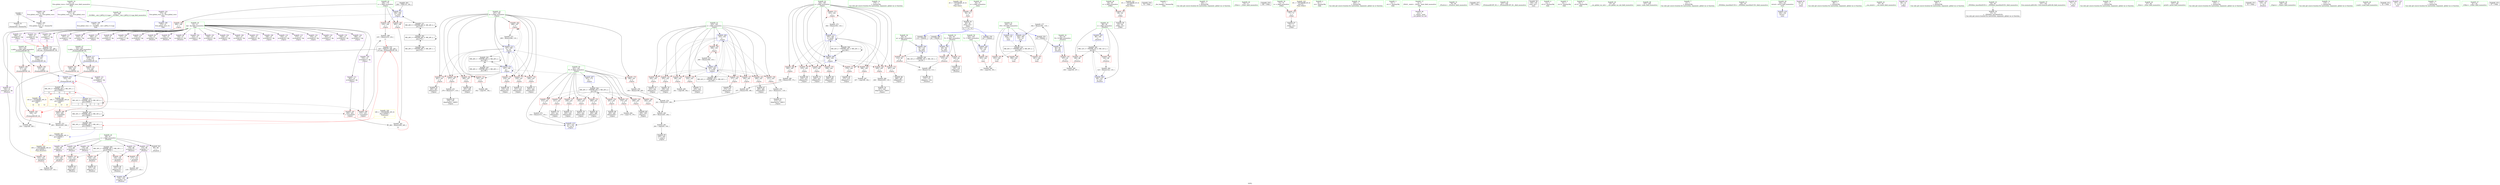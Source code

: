 digraph "SVFG" {
	label="SVFG";

	Node0x56497107d780 [shape=record,color=grey,label="{NodeID: 0\nNullPtr}"];
	Node0x56497107d780 -> Node0x5649710903f0[style=solid];
	Node0x56497107d780 -> Node0x564971092e20[style=solid];
	Node0x56497109e420 [shape=record,color=black,label="{NodeID: 263\n206 = PHI(119, 104, )\n}"];
	Node0x56497109e420 -> Node0x564971093740[style=solid];
	Node0x564971097c30 [shape=record,color=red,label="{NodeID: 180\n277\<--167\n\<--k\n_Z3prev\n}"];
	Node0x564971097c30 -> Node0x56497109f440[style=solid];
	Node0x56497108f030 [shape=record,color=purple,label="{NodeID: 97\n142\<--14\narrayidx15\<--dp\n_Z5solvev\n}"];
	Node0x56497108f030 -> Node0x564971096090[style=solid];
	Node0x56497108d030 [shape=record,color=green,label="{NodeID: 14\n176\<--1\n\<--dummyObj\nCan only get source location for instruction, argument, global var or function.}"];
	Node0x56497109fd40 [shape=record,color=grey,label="{NodeID: 277\n362 = Binary(361, 119, )\n}"];
	Node0x56497109fd40 -> Node0x564971094030[style=solid];
	Node0x5649710928e0 [shape=record,color=red,label="{NodeID: 194\n353\<--342\n\<--T\nmain\n}"];
	Node0x5649710928e0 -> Node0x5649710a10c0[style=solid];
	Node0x56497108fb90 [shape=record,color=purple,label="{NodeID: 111\n257\<--14\narrayidx41\<--dp\n_Z3prev\n}"];
	Node0x56497108de00 [shape=record,color=green,label="{NodeID: 28\n64\<--65\nx\<--x_field_insensitive\n_Z3finv\n}"];
	Node0x56497108de00 -> Node0x564971095600[style=solid];
	Node0x5649710c4460 [shape=record,color=black,label="{NodeID: 374\n76 = PHI()\n}"];
	Node0x5649710a1240 [shape=record,color=grey,label="{NodeID: 291\n204 = cmp(203, 104, )\n}"];
	Node0x5649710a1240 -> Node0x564971090e10[style=solid];
	Node0x5649710934d0 [shape=record,color=blue,label="{NodeID: 208\n163\<--104\ni\<--\n_Z3prev\n}"];
	Node0x5649710934d0 -> Node0x5649710968b0[style=dashed];
	Node0x5649710934d0 -> Node0x564971096980[style=dashed];
	Node0x5649710934d0 -> Node0x564971096a50[style=dashed];
	Node0x5649710934d0 -> Node0x564971096b20[style=dashed];
	Node0x5649710934d0 -> Node0x564971096bf0[style=dashed];
	Node0x5649710934d0 -> Node0x564971096cc0[style=dashed];
	Node0x5649710934d0 -> Node0x564971096d90[style=dashed];
	Node0x5649710934d0 -> Node0x564971096e60[style=dashed];
	Node0x5649710934d0 -> Node0x564971096f30[style=dashed];
	Node0x5649710934d0 -> Node0x5649710939b0[style=dashed];
	Node0x5649710934d0 -> Node0x5649710ae9e0[style=dashed];
	Node0x564971094f20 [shape=record,color=purple,label="{NodeID: 125\n371\<--20\nllvm.global_ctors_1\<--llvm.global_ctors\nGlob }"];
	Node0x564971094f20 -> Node0x564971092d20[style=solid];
	Node0x56497108ea50 [shape=record,color=green,label="{NodeID: 42\n165\<--166\nj\<--j_field_insensitive\n_Z3prev\n}"];
	Node0x56497108ea50 -> Node0x564971097000[style=solid];
	Node0x56497108ea50 -> Node0x5649710970d0[style=solid];
	Node0x56497108ea50 -> Node0x5649710971a0[style=solid];
	Node0x56497108ea50 -> Node0x564971097270[style=solid];
	Node0x56497108ea50 -> Node0x564971097340[style=solid];
	Node0x56497108ea50 -> Node0x564971097410[style=solid];
	Node0x56497108ea50 -> Node0x5649710974e0[style=solid];
	Node0x56497108ea50 -> Node0x5649710975b0[style=solid];
	Node0x56497108ea50 -> Node0x564971097680[style=solid];
	Node0x56497108ea50 -> Node0x5649710935a0[style=solid];
	Node0x56497108ea50 -> Node0x5649710938e0[style=solid];
	Node0x5649710ae9e0 [shape=record,color=black,label="{NodeID: 305\nMR_22V_2 = PHI(MR_22V_4, MR_22V_1, )\npts\{164 \}\n}"];
	Node0x5649710ae9e0 -> Node0x5649710934d0[style=dashed];
	Node0x564971094030 [shape=record,color=blue,label="{NodeID: 222\n344\<--362\nCN\<--inc\nmain\n}"];
	Node0x564971094030 -> Node0x5649710b16e0[style=dashed];
	Node0x564971095ae0 [shape=record,color=red,label="{NodeID: 139\n122\<--88\n\<--i\n_Z5solvev\n}"];
	Node0x564971095ae0 -> Node0x56497109e9c0[style=solid];
	Node0x5649710906c0 [shape=record,color=black,label="{NodeID: 56\n63\<--68\n_Z3finv_ret\<--\n_Z3finv\n}"];
	Node0x564971096640 [shape=record,color=red,label="{NodeID: 153\n268\<--161\n\<--P\n_Z3prev\n}"];
	Node0x564971096640 -> Node0x564971091be0[style=solid];
	Node0x564971091220 [shape=record,color=black,label="{NodeID: 70\n222\<--221\nidxprom20\<--\n_Z3prev\n}"];
	Node0x5649710971a0 [shape=record,color=red,label="{NodeID: 167\n215\<--165\n\<--j\n_Z3prev\n}"];
	Node0x5649710971a0 -> Node0x564971091080[style=solid];
	Node0x564971091d80 [shape=record,color=black,label="{NodeID: 84\n275\<--274\nidxprom51\<--\n_Z3prev\n}"];
	Node0x56497108c0c0 [shape=record,color=green,label="{NodeID: 1\n7\<--1\n__dso_handle\<--dummyObj\nGlob }"];
	Node0x56497109e9c0 [shape=record,color=grey,label="{NodeID: 264\n123 = Binary(122, 119, )\n}"];
	Node0x56497109e9c0 -> Node0x564971093330[style=solid];
	Node0x564971097d00 [shape=record,color=red,label="{NodeID: 181\n290\<--167\n\<--k\n_Z3prev\n}"];
	Node0x564971097d00 -> Node0x564971092190[style=solid];
	Node0x56497108f100 [shape=record,color=purple,label="{NodeID: 98\n210\<--14\narrayidx\<--dp\n_Z3prev\n}"];
	Node0x56497108d130 [shape=record,color=green,label="{NodeID: 15\n182\<--1\n\<--dummyObj\nCan only get source location for instruction, argument, global var or function.}"];
	Node0x56497109fec0 [shape=record,color=grey,label="{NodeID: 278\n199 = Binary(198, 200, )\n}"];
	Node0x56497109fec0 -> Node0x5649710a0040[style=solid];
	Node0x5649710929b0 [shape=record,color=red,label="{NodeID: 195\n352\<--344\n\<--CN\nmain\n}"];
	Node0x5649710929b0 -> Node0x5649710a10c0[style=solid];
	Node0x56497108fc60 [shape=record,color=purple,label="{NodeID: 112\n260\<--14\narrayidx43\<--dp\n_Z3prev\n}"];
	Node0x56497108ded0 [shape=record,color=green,label="{NodeID: 29\n70\<--71\n_Z3linv\<--_Z3linv_field_insensitive\n}"];
	Node0x5649710c4530 [shape=record,color=black,label="{NodeID: 375\n146 = PHI()\n}"];
	Node0x5649710aa8e0 [shape=record,color=black,label="{NodeID: 292\nMR_12V_3 = PHI(MR_12V_4, MR_12V_2, )\npts\{89 \}\n}"];
	Node0x5649710aa8e0 -> Node0x564971095a10[style=dashed];
	Node0x5649710aa8e0 -> Node0x564971095ae0[style=dashed];
	Node0x5649710aa8e0 -> Node0x564971093330[style=dashed];
	Node0x5649710935a0 [shape=record,color=blue,label="{NodeID: 209\n165\<--104\nj\<--\n_Z3prev\n}"];
	Node0x5649710935a0 -> Node0x564971097000[style=dashed];
	Node0x5649710935a0 -> Node0x5649710970d0[style=dashed];
	Node0x5649710935a0 -> Node0x5649710971a0[style=dashed];
	Node0x5649710935a0 -> Node0x564971097270[style=dashed];
	Node0x5649710935a0 -> Node0x564971097340[style=dashed];
	Node0x5649710935a0 -> Node0x564971097410[style=dashed];
	Node0x5649710935a0 -> Node0x5649710974e0[style=dashed];
	Node0x5649710935a0 -> Node0x5649710975b0[style=dashed];
	Node0x5649710935a0 -> Node0x564971097680[style=dashed];
	Node0x5649710935a0 -> Node0x5649710935a0[style=dashed];
	Node0x5649710935a0 -> Node0x5649710938e0[style=dashed];
	Node0x5649710935a0 -> Node0x5649710aeee0[style=dashed];
	Node0x564971095020 [shape=record,color=purple,label="{NodeID: 126\n372\<--20\nllvm.global_ctors_2\<--llvm.global_ctors\nGlob }"];
	Node0x564971095020 -> Node0x564971092e20[style=solid];
	Node0x56497108eb20 [shape=record,color=green,label="{NodeID: 43\n167\<--168\nk\<--k_field_insensitive\n_Z3prev\n}"];
	Node0x56497108eb20 -> Node0x564971097750[style=solid];
	Node0x56497108eb20 -> Node0x564971097820[style=solid];
	Node0x56497108eb20 -> Node0x5649710978f0[style=solid];
	Node0x56497108eb20 -> Node0x5649710979c0[style=solid];
	Node0x56497108eb20 -> Node0x564971097a90[style=solid];
	Node0x56497108eb20 -> Node0x564971097b60[style=solid];
	Node0x56497108eb20 -> Node0x564971097c30[style=solid];
	Node0x56497108eb20 -> Node0x564971097d00[style=solid];
	Node0x56497108eb20 -> Node0x564971097dd0[style=solid];
	Node0x56497108eb20 -> Node0x564971093670[style=solid];
	Node0x56497108eb20 -> Node0x564971093810[style=solid];
	Node0x5649710aeee0 [shape=record,color=black,label="{NodeID: 306\nMR_24V_2 = PHI(MR_24V_3, MR_24V_1, )\npts\{166 \}\n}"];
	Node0x5649710aeee0 -> Node0x5649710935a0[style=dashed];
	Node0x5649710aeee0 -> Node0x5649710aeee0[style=dashed];
	Node0x564971095bb0 [shape=record,color=red,label="{NodeID: 140\n112\<--90\n\<--g\n_Z5solvev\n}"];
	Node0x564971095bb0 -> Node0x56497109f140[style=solid];
	Node0x564971090790 [shape=record,color=black,label="{NodeID: 57\n72\<--77\n_Z3linv_ret\<--\n_Z3linv\n}"];
	Node0x564971096710 [shape=record,color=red,label="{NodeID: 154\n281\<--161\n\<--P\n_Z3prev\n}"];
	Node0x564971096710 -> Node0x564971091f20[style=solid];
	Node0x5649710912f0 [shape=record,color=black,label="{NodeID: 71\n225\<--224\nidxprom22\<--\n_Z3prev\n}"];
	Node0x5649710b3fc0 [shape=record,color=yellow,style=double,label="{NodeID: 334\n16V_1 = ENCHI(MR_16V_0)\npts\{150000 \}\nFun[_Z5solvev]}"];
	Node0x5649710b3fc0 -> Node0x564971096090[style=dashed];
	Node0x564971097270 [shape=record,color=red,label="{NodeID: 168\n227\<--165\n\<--j\n_Z3prev\n}"];
	Node0x564971097270 -> Node0x5649710913c0[style=solid];
	Node0x564971091e50 [shape=record,color=black,label="{NodeID: 85\n279\<--278\nidxprom54\<--add53\n_Z3prev\n}"];
	Node0x56497108c150 [shape=record,color=green,label="{NodeID: 2\n8\<--1\n.str\<--dummyObj\nGlob }"];
	Node0x56497109eb40 [shape=record,color=grey,label="{NodeID: 265\n144 = Binary(127, 143, )\n}"];
	Node0x564971097dd0 [shape=record,color=red,label="{NodeID: 182\n298\<--167\n\<--k\n_Z3prev\n}"];
	Node0x564971097dd0 -> Node0x56497109f740[style=solid];
	Node0x56497108f1d0 [shape=record,color=purple,label="{NodeID: 99\n214\<--14\narrayidx15\<--dp\n_Z3prev\n}"];
	Node0x56497108d230 [shape=record,color=green,label="{NodeID: 16\n200\<--1\n\<--dummyObj\nCan only get source location for instruction, argument, global var or function.}"];
	Node0x5649710a0040 [shape=record,color=grey,label="{NodeID: 279\n201 = Binary(197, 199, )\n}"];
	Node0x5649710a0040 -> Node0x5649710a0640[style=solid];
	Node0x564971092a80 [shape=record,color=red,label="{NodeID: 196\n356\<--344\n\<--CN\nmain\n}"];
	Node0x56497108fd30 [shape=record,color=purple,label="{NodeID: 113\n263\<--14\narrayidx45\<--dp\n_Z3prev\n}"];
	Node0x56497108fd30 -> Node0x5649710981e0[style=solid];
	Node0x56497108dfd0 [shape=record,color=green,label="{NodeID: 30\n73\<--74\nx\<--x_field_insensitive\n_Z3linv\n}"];
	Node0x56497108dfd0 -> Node0x5649710956d0[style=solid];
	Node0x5649710c4600 [shape=record,color=black,label="{NodeID: 376\n347 = PHI(49, )\n}"];
	Node0x5649710c4600 -> Node0x564971093e90[style=solid];
	Node0x5649710aade0 [shape=record,color=black,label="{NodeID: 293\nMR_14V_2 = PHI(MR_14V_3, MR_14V_1, )\npts\{91 \}\n}"];
	Node0x5649710aade0 -> Node0x564971093190[style=dashed];
	Node0x564971093670 [shape=record,color=blue,label="{NodeID: 210\n167\<--104\nk\<--\n_Z3prev\n}"];
	Node0x564971093670 -> Node0x564971097750[style=dashed];
	Node0x564971093670 -> Node0x564971097820[style=dashed];
	Node0x564971093670 -> Node0x5649710978f0[style=dashed];
	Node0x564971093670 -> Node0x5649710979c0[style=dashed];
	Node0x564971093670 -> Node0x564971097a90[style=dashed];
	Node0x564971093670 -> Node0x564971097b60[style=dashed];
	Node0x564971093670 -> Node0x564971097c30[style=dashed];
	Node0x564971093670 -> Node0x564971097d00[style=dashed];
	Node0x564971093670 -> Node0x564971097dd0[style=dashed];
	Node0x564971093670 -> Node0x564971093670[style=dashed];
	Node0x564971093670 -> Node0x564971093810[style=dashed];
	Node0x564971093670 -> Node0x5649710ad5e0[style=dashed];
	Node0x564971095120 [shape=record,color=purple,label="{NodeID: 127\n116\<--86\narrayidx\<--c\n_Z5solvev\n}"];
	Node0x564971095120 -> Node0x564971095c80[style=solid];
	Node0x564971095120 -> Node0x564971093260[style=solid];
	Node0x56497108ebf0 [shape=record,color=green,label="{NodeID: 44\n169\<--170\ns\<--s_field_insensitive\n_Z3prev\n}"];
	Node0x56497108ebf0 -> Node0x564971097ea0[style=solid];
	Node0x56497108ebf0 -> Node0x564971097f70[style=solid];
	Node0x56497108ebf0 -> Node0x564971098040[style=solid];
	Node0x56497108ebf0 -> Node0x564971093740[style=solid];
	Node0x5649710af3e0 [shape=record,color=black,label="{NodeID: 307\nMR_26V_2 = PHI(MR_26V_3, MR_26V_1, )\npts\{168 \}\n}"];
	Node0x5649710af3e0 -> Node0x5649710ad5e0[style=dashed];
	Node0x564971095c80 [shape=record,color=red,label="{NodeID: 141\n117\<--116\n\<--arrayidx\n_Z5solvev\n}"];
	Node0x564971095c80 -> Node0x56497109ee40[style=solid];
	Node0x564971090860 [shape=record,color=black,label="{NodeID: 58\n96\<--86\n\<--c\n_Z5solvev\n}"];
	Node0x5649710b3370 [shape=record,color=yellow,style=double,label="{NodeID: 321\n4V_1 = ENCHI(MR_4V_0)\npts\{65 \}\nFun[_Z3finv]}"];
	Node0x5649710b3370 -> Node0x564971095600[style=dashed];
	Node0x5649710967e0 [shape=record,color=red,label="{NodeID: 155\n313\<--161\n\<--P\n_Z3prev\n}"];
	Node0x5649710967e0 -> Node0x56497109f8c0[style=solid];
	Node0x5649710913c0 [shape=record,color=black,label="{NodeID: 72\n228\<--227\nidxprom24\<--\n_Z3prev\n}"];
	Node0x564971097340 [shape=record,color=red,label="{NodeID: 169\n245\<--165\n\<--j\n_Z3prev\n}"];
	Node0x564971097340 -> Node0x56497109ecc0[style=solid];
	Node0x564971091f20 [shape=record,color=black,label="{NodeID: 86\n282\<--281\nidxprom56\<--\n_Z3prev\n}"];
	Node0x56497108c1e0 [shape=record,color=green,label="{NodeID: 3\n10\<--1\n.str.1\<--dummyObj\nGlob }"];
	Node0x56497109ecc0 [shape=record,color=grey,label="{NodeID: 266\n246 = Binary(245, 119, )\n}"];
	Node0x56497109ecc0 -> Node0x564971091700[style=solid];
	Node0x564971097ea0 [shape=record,color=red,label="{NodeID: 183\n234\<--169\n\<--s\n_Z3prev\n}"];
	Node0x564971097ea0 -> Node0x56497109efc0[style=solid];
	Node0x56497108f2a0 [shape=record,color=purple,label="{NodeID: 100\n217\<--14\narrayidx17\<--dp\n_Z3prev\n}"];
	Node0x56497108d330 [shape=record,color=green,label="{NodeID: 17\n4\<--6\n_ZStL8__ioinit\<--_ZStL8__ioinit_field_insensitive\nGlob }"];
	Node0x56497108d330 -> Node0x564971092260[style=solid];
	Node0x5649710a01c0 [shape=record,color=grey,label="{NodeID: 280\n196 = Binary(195, 172, )\n}"];
	Node0x5649710a01c0 -> Node0x5649710a0340[style=solid];
	Node0x564971092b50 [shape=record,color=red,label="{NodeID: 197\n361\<--344\n\<--CN\nmain\n}"];
	Node0x564971092b50 -> Node0x56497109fd40[style=solid];
	Node0x56497108fe00 [shape=record,color=purple,label="{NodeID: 114\n270\<--14\narrayidx48\<--dp\n_Z3prev\n}"];
	Node0x56497108e0a0 [shape=record,color=green,label="{NodeID: 31\n79\<--80\n_Z5solvev\<--_Z5solvev_field_insensitive\n}"];
	Node0x5649710c4830 [shape=record,color=black,label="{NodeID: 377\n358 = PHI()\n}"];
	Node0x5649710ab2e0 [shape=record,color=black,label="{NodeID: 294\nMR_18V_2 = PHI(MR_18V_3, MR_18V_1, )\npts\{870000 \}\n}"];
	Node0x5649710ab2e0 -> Node0x564971095c80[style=dashed];
	Node0x5649710ab2e0 -> Node0x564971095d50[style=dashed];
	Node0x5649710ab2e0 -> Node0x564971095e20[style=dashed];
	Node0x5649710ab2e0 -> Node0x564971095ef0[style=dashed];
	Node0x5649710ab2e0 -> Node0x564971095fc0[style=dashed];
	Node0x5649710ab2e0 -> Node0x564971093260[style=dashed];
	Node0x564971093740 [shape=record,color=blue,label="{NodeID: 211\n169\<--206\ns\<--cond\n_Z3prev\n}"];
	Node0x564971093740 -> Node0x564971097ea0[style=dashed];
	Node0x564971093740 -> Node0x564971097f70[style=dashed];
	Node0x564971093740 -> Node0x564971098040[style=dashed];
	Node0x564971093740 -> Node0x5649710b07e0[style=dashed];
	Node0x5649710951f0 [shape=record,color=purple,label="{NodeID: 128\n126\<--86\narrayidx4\<--c\n_Z5solvev\n}"];
	Node0x5649710951f0 -> Node0x564971095d50[style=solid];
	Node0x56497108ecc0 [shape=record,color=green,label="{NodeID: 45\n237\<--238\n_Z5chmaxIiEvRT_S0_\<--_Z5chmaxIiEvRT_S0__field_insensitive\n}"];
	Node0x5649710af8e0 [shape=record,color=black,label="{NodeID: 308\nMR_28V_2 = PHI(MR_28V_3, MR_28V_1, )\npts\{170 \}\n}"];
	Node0x5649710af8e0 -> Node0x5649710adae0[style=dashed];
	Node0x564971095d50 [shape=record,color=red,label="{NodeID: 142\n127\<--126\n\<--arrayidx4\n_Z5solvev\n}"];
	Node0x564971095d50 -> Node0x56497109eb40[style=solid];
	Node0x564971090930 [shape=record,color=black,label="{NodeID: 59\n339\<--104\nmain_ret\<--\nmain\n}"];
	Node0x5649710968b0 [shape=record,color=red,label="{NodeID: 156\n180\<--163\n\<--i\n_Z3prev\n}"];
	Node0x5649710968b0 -> Node0x5649710a0940[style=solid];
	Node0x564971091490 [shape=record,color=black,label="{NodeID: 73\n231\<--230\nidxprom26\<--\n_Z3prev\n}"];
	Node0x5649710b4180 [shape=record,color=yellow,style=double,label="{NodeID: 336\n2V_1 = ENCHI(MR_2V_0)\npts\{51 \}\nFun[_Z2inv]}"];
	Node0x5649710b4180 -> Node0x564971095530[style=dashed];
	Node0x564971097410 [shape=record,color=red,label="{NodeID: 170\n258\<--165\n\<--j\n_Z3prev\n}"];
	Node0x564971097410 -> Node0x564971091a40[style=solid];
	Node0x564971091ff0 [shape=record,color=black,label="{NodeID: 87\n285\<--284\nidxprom58\<--\n_Z3prev\n}"];
	Node0x56497108c270 [shape=record,color=green,label="{NodeID: 4\n12\<--1\n.str.2\<--dummyObj\nGlob }"];
	Node0x56497109ee40 [shape=record,color=grey,label="{NodeID: 267\n118 = Binary(117, 119, )\n}"];
	Node0x56497109ee40 -> Node0x564971093260[style=solid];
	Node0x564971097f70 [shape=record,color=red,label="{NodeID: 184\n265\<--169\n\<--s\n_Z3prev\n}"];
	Node0x564971097f70 -> Node0x5649710a04c0[style=solid];
	Node0x56497108f370 [shape=record,color=purple,label="{NodeID: 101\n220\<--14\narrayidx19\<--dp\n_Z3prev\n|{<s0>11}}"];
	Node0x56497108f370:s0 -> Node0x5649710c4900[style=solid,color=red];
	Node0x56497108d430 [shape=record,color=green,label="{NodeID: 18\n14\<--15\ndp\<--dp_field_insensitive\nGlob }"];
	Node0x56497108d430 -> Node0x5649710925a0[style=solid];
	Node0x56497108d430 -> Node0x564971092670[style=solid];
	Node0x56497108d430 -> Node0x56497108ef60[style=solid];
	Node0x56497108d430 -> Node0x56497108f030[style=solid];
	Node0x56497108d430 -> Node0x56497108f100[style=solid];
	Node0x56497108d430 -> Node0x56497108f1d0[style=solid];
	Node0x56497108d430 -> Node0x56497108f2a0[style=solid];
	Node0x56497108d430 -> Node0x56497108f370[style=solid];
	Node0x56497108d430 -> Node0x56497108f440[style=solid];
	Node0x56497108d430 -> Node0x56497108f510[style=solid];
	Node0x56497108d430 -> Node0x56497108f5e0[style=solid];
	Node0x56497108d430 -> Node0x56497108f6b0[style=solid];
	Node0x56497108d430 -> Node0x56497108f780[style=solid];
	Node0x56497108d430 -> Node0x56497108f850[style=solid];
	Node0x56497108d430 -> Node0x56497108f920[style=solid];
	Node0x56497108d430 -> Node0x56497108f9f0[style=solid];
	Node0x56497108d430 -> Node0x56497108fac0[style=solid];
	Node0x56497108d430 -> Node0x56497108fb90[style=solid];
	Node0x56497108d430 -> Node0x56497108fc60[style=solid];
	Node0x56497108d430 -> Node0x56497108fd30[style=solid];
	Node0x56497108d430 -> Node0x56497108fe00[style=solid];
	Node0x56497108d430 -> Node0x56497108fed0[style=solid];
	Node0x56497108d430 -> Node0x5649710947a0[style=solid];
	Node0x56497108d430 -> Node0x564971094870[style=solid];
	Node0x56497108d430 -> Node0x564971094940[style=solid];
	Node0x56497108d430 -> Node0x564971094a10[style=solid];
	Node0x56497108d430 -> Node0x564971094ae0[style=solid];
	Node0x56497108d430 -> Node0x564971094bb0[style=solid];
	Node0x5649710a0340 [shape=record,color=grey,label="{NodeID: 281\n197 = Binary(194, 196, )\n}"];
	Node0x5649710a0340 -> Node0x5649710a0040[style=solid];
	Node0x564971092c20 [shape=record,color=blue,label="{NodeID: 198\n370\<--21\nllvm.global_ctors_0\<--\nGlob }"];
	Node0x56497108fed0 [shape=record,color=purple,label="{NodeID: 115\n273\<--14\narrayidx50\<--dp\n_Z3prev\n}"];
	Node0x56497108e1a0 [shape=record,color=green,label="{NodeID: 32\n82\<--83\nN\<--N_field_insensitive\n_Z5solvev\n}"];
	Node0x56497108e1a0 -> Node0x5649710957a0[style=solid];
	Node0x56497108e1a0 -> Node0x564971092f20[style=solid];
	Node0x5649710c4900 [shape=record,color=black,label="{NodeID: 378\n319 = PHI(220, 251, 280, )\n0th arg _Z5chmaxIiEvRT_S0_ }"];
	Node0x5649710c4900 -> Node0x564971093b50[style=solid];
	Node0x564971093810 [shape=record,color=blue,label="{NodeID: 212\n167\<--299\nk\<--inc\n_Z3prev\n}"];
	Node0x564971093810 -> Node0x564971097750[style=dashed];
	Node0x564971093810 -> Node0x564971097820[style=dashed];
	Node0x564971093810 -> Node0x5649710978f0[style=dashed];
	Node0x564971093810 -> Node0x5649710979c0[style=dashed];
	Node0x564971093810 -> Node0x564971097a90[style=dashed];
	Node0x564971093810 -> Node0x564971097b60[style=dashed];
	Node0x564971093810 -> Node0x564971097c30[style=dashed];
	Node0x564971093810 -> Node0x564971097d00[style=dashed];
	Node0x564971093810 -> Node0x564971097dd0[style=dashed];
	Node0x564971093810 -> Node0x564971093670[style=dashed];
	Node0x564971093810 -> Node0x564971093810[style=dashed];
	Node0x564971093810 -> Node0x5649710ad5e0[style=dashed];
	Node0x5649710952c0 [shape=record,color=purple,label="{NodeID: 129\n131\<--86\narrayidx7\<--c\n_Z5solvev\n}"];
	Node0x5649710952c0 -> Node0x564971095e20[style=solid];
	Node0x56497108edc0 [shape=record,color=green,label="{NodeID: 46\n321\<--322\na.addr\<--a.addr_field_insensitive\n_Z5chmaxIiEvRT_S0_\n}"];
	Node0x56497108edc0 -> Node0x564971098380[style=solid];
	Node0x56497108edc0 -> Node0x564971098450[style=solid];
	Node0x56497108edc0 -> Node0x564971093b50[style=solid];
	Node0x5649710afde0 [shape=record,color=black,label="{NodeID: 309\nMR_16V_2 = PHI(MR_16V_3, MR_16V_1, )\npts\{150000 \}\n|{|<s1>15}}"];
	Node0x5649710afde0 -> Node0x5649710adfe0[style=dashed];
	Node0x5649710afde0:s1 -> Node0x5649710b6c30[style=dashed,color=blue];
	Node0x564971095e20 [shape=record,color=red,label="{NodeID: 143\n132\<--131\n\<--arrayidx7\n_Z5solvev\n}"];
	Node0x564971095e20 -> Node0x564971090ba0[style=solid];
	Node0x564971090a00 [shape=record,color=black,label="{NodeID: 60\n115\<--114\nidxprom\<--rem\n_Z5solvev\n}"];
	Node0x564971096980 [shape=record,color=red,label="{NodeID: 157\n194\<--163\n\<--i\n_Z3prev\n}"];
	Node0x564971096980 -> Node0x5649710a0340[style=solid];
	Node0x564971091560 [shape=record,color=black,label="{NodeID: 74\n240\<--239\nidxprom29\<--\n_Z3prev\n}"];
	Node0x5649710974e0 [shape=record,color=red,label="{NodeID: 171\n274\<--165\n\<--j\n_Z3prev\n}"];
	Node0x5649710974e0 -> Node0x564971091d80[style=solid];
	Node0x5649710920c0 [shape=record,color=black,label="{NodeID: 88\n288\<--287\nidxprom60\<--\n_Z3prev\n}"];
	Node0x56497108cab0 [shape=record,color=green,label="{NodeID: 5\n16\<--1\n.str.3\<--dummyObj\nGlob }"];
	Node0x56497109efc0 [shape=record,color=grey,label="{NodeID: 268\n235 = Binary(233, 234, )\n|{<s0>11}}"];
	Node0x56497109efc0:s0 -> Node0x5649710c4c10[style=solid,color=red];
	Node0x564971098040 [shape=record,color=red,label="{NodeID: 185\n294\<--169\n\<--s\n_Z3prev\n}"];
	Node0x564971098040 -> Node0x56497109f5c0[style=solid];
	Node0x56497108f440 [shape=record,color=purple,label="{NodeID: 102\n223\<--14\narrayidx21\<--dp\n_Z3prev\n}"];
	Node0x56497108d530 [shape=record,color=green,label="{NodeID: 19\n20\<--24\nllvm.global_ctors\<--llvm.global_ctors_field_insensitive\nGlob }"];
	Node0x56497108d530 -> Node0x564971094e20[style=solid];
	Node0x56497108d530 -> Node0x564971094f20[style=solid];
	Node0x56497108d530 -> Node0x564971095020[style=solid];
	Node0x5649710b6970 [shape=record,color=yellow,style=double,label="{NodeID: 365\n16V_6 = CSCHI(MR_16V_5)\npts\{150000 \}\nCS[]|{|<s1>12|<s2>12|<s3>12}}"];
	Node0x5649710b6970 -> Node0x5649710981e0[style=dashed];
	Node0x5649710b6970:s1 -> Node0x564971092810[style=dashed,color=red];
	Node0x5649710b6970:s2 -> Node0x564971093cf0[style=dashed,color=red];
	Node0x5649710b6970:s3 -> Node0x5649710b11e0[style=dashed,color=red];
	Node0x5649710a04c0 [shape=record,color=grey,label="{NodeID: 282\n266 = Binary(264, 265, )\n|{<s0>12}}"];
	Node0x5649710a04c0:s0 -> Node0x5649710c4c10[style=solid,color=red];
	Node0x564971092d20 [shape=record,color=blue,label="{NodeID: 199\n371\<--22\nllvm.global_ctors_1\<--_GLOBAL__sub_I_JAPLJ_0_0.cpp\nGlob }"];
	Node0x5649710947a0 [shape=record,color=purple,label="{NodeID: 116\n276\<--14\narrayidx52\<--dp\n_Z3prev\n}"];
	Node0x56497108e270 [shape=record,color=green,label="{NodeID: 33\n84\<--85\nP\<--P_field_insensitive\n_Z5solvev\n}"];
	Node0x56497108e270 -> Node0x564971095870[style=solid];
	Node0x56497108e270 -> Node0x564971095940[style=solid];
	Node0x56497108e270 -> Node0x564971092ff0[style=solid];
	Node0x5649710c4c10 [shape=record,color=black,label="{NodeID: 379\n320 = PHI(235, 266, 295, )\n1st arg _Z5chmaxIiEvRT_S0_ }"];
	Node0x5649710c4c10 -> Node0x564971093c20[style=solid];
	Node0x5649710938e0 [shape=record,color=blue,label="{NodeID: 213\n165\<--304\nj\<--inc66\n_Z3prev\n}"];
	Node0x5649710938e0 -> Node0x564971097000[style=dashed];
	Node0x5649710938e0 -> Node0x5649710970d0[style=dashed];
	Node0x5649710938e0 -> Node0x5649710971a0[style=dashed];
	Node0x5649710938e0 -> Node0x564971097270[style=dashed];
	Node0x5649710938e0 -> Node0x564971097340[style=dashed];
	Node0x5649710938e0 -> Node0x564971097410[style=dashed];
	Node0x5649710938e0 -> Node0x5649710974e0[style=dashed];
	Node0x5649710938e0 -> Node0x5649710975b0[style=dashed];
	Node0x5649710938e0 -> Node0x564971097680[style=dashed];
	Node0x5649710938e0 -> Node0x5649710935a0[style=dashed];
	Node0x5649710938e0 -> Node0x5649710938e0[style=dashed];
	Node0x5649710938e0 -> Node0x5649710aeee0[style=dashed];
	Node0x564971095390 [shape=record,color=purple,label="{NodeID: 130\n135\<--86\narrayidx10\<--c\n_Z5solvev\n}"];
	Node0x564971095390 -> Node0x564971095ef0[style=solid];
	Node0x56497108ee90 [shape=record,color=green,label="{NodeID: 47\n323\<--324\nb.addr\<--b.addr_field_insensitive\n_Z5chmaxIiEvRT_S0_\n}"];
	Node0x56497108ee90 -> Node0x564971098520[style=solid];
	Node0x56497108ee90 -> Node0x564971092740[style=solid];
	Node0x56497108ee90 -> Node0x564971093c20[style=solid];
	Node0x564971095ef0 [shape=record,color=red,label="{NodeID: 144\n136\<--135\n\<--arrayidx10\n_Z5solvev\n}"];
	Node0x564971095ef0 -> Node0x564971090c70[style=solid];
	Node0x564971090ad0 [shape=record,color=black,label="{NodeID: 61\n129\<--128\nidxprom5\<--\n_Z5solvev\n}"];
	Node0x564971096a50 [shape=record,color=red,label="{NodeID: 158\n211\<--163\n\<--i\n_Z3prev\n}"];
	Node0x564971096a50 -> Node0x56497109fbc0[style=solid];
	Node0x564971091630 [shape=record,color=black,label="{NodeID: 75\n243\<--242\nidxprom31\<--\n_Z3prev\n}"];
	Node0x5649710975b0 [shape=record,color=red,label="{NodeID: 172\n287\<--165\n\<--j\n_Z3prev\n}"];
	Node0x5649710975b0 -> Node0x5649710920c0[style=solid];
	Node0x564971092190 [shape=record,color=black,label="{NodeID: 89\n291\<--290\nidxprom62\<--\n_Z3prev\n}"];
	Node0x56497108cb40 [shape=record,color=green,label="{NodeID: 6\n18\<--1\n.str.4\<--dummyObj\nGlob }"];
	Node0x56497109f140 [shape=record,color=grey,label="{NodeID: 269\n114 = Binary(112, 113, )\n}"];
	Node0x56497109f140 -> Node0x564971090a00[style=solid];
	Node0x564971098110 [shape=record,color=red,label="{NodeID: 186\n233\<--232\n\<--arrayidx27\n_Z3prev\n}"];
	Node0x564971098110 -> Node0x56497109efc0[style=solid];
	Node0x56497108f510 [shape=record,color=purple,label="{NodeID: 103\n226\<--14\narrayidx23\<--dp\n_Z3prev\n}"];
	Node0x56497108d630 [shape=record,color=green,label="{NodeID: 20\n25\<--26\n__cxx_global_var_init\<--__cxx_global_var_init_field_insensitive\n}"];
	Node0x5649710b6ad0 [shape=record,color=yellow,style=double,label="{NodeID: 366\n16V_7 = CSCHI(MR_16V_6)\npts\{150000 \}\nCS[]|{|<s1>13|<s2>13|<s3>13}}"];
	Node0x5649710b6ad0 -> Node0x5649710982b0[style=dashed];
	Node0x5649710b6ad0:s1 -> Node0x564971092810[style=dashed,color=red];
	Node0x5649710b6ad0:s2 -> Node0x564971093cf0[style=dashed,color=red];
	Node0x5649710b6ad0:s3 -> Node0x5649710b11e0[style=dashed,color=red];
	Node0x5649710a0640 [shape=record,color=grey,label="{NodeID: 283\n203 = Binary(201, 202, )\n}"];
	Node0x5649710a0640 -> Node0x5649710a1240[style=solid];
	Node0x564971092e20 [shape=record,color=blue, style = dotted,label="{NodeID: 200\n372\<--3\nllvm.global_ctors_2\<--dummyVal\nGlob }"];
	Node0x564971094870 [shape=record,color=purple,label="{NodeID: 117\n280\<--14\narrayidx55\<--dp\n_Z3prev\n|{<s0>13}}"];
	Node0x564971094870:s0 -> Node0x5649710c4900[style=solid,color=red];
	Node0x56497108e340 [shape=record,color=green,label="{NodeID: 34\n86\<--87\nc\<--c_field_insensitive\n_Z5solvev\n}"];
	Node0x56497108e340 -> Node0x564971090860[style=solid];
	Node0x56497108e340 -> Node0x564971095120[style=solid];
	Node0x56497108e340 -> Node0x5649710951f0[style=solid];
	Node0x56497108e340 -> Node0x5649710952c0[style=solid];
	Node0x56497108e340 -> Node0x564971095390[style=solid];
	Node0x56497108e340 -> Node0x564971095460[style=solid];
	Node0x5649710939b0 [shape=record,color=blue,label="{NodeID: 214\n163\<--309\ni\<--inc69\n_Z3prev\n}"];
	Node0x5649710939b0 -> Node0x5649710968b0[style=dashed];
	Node0x5649710939b0 -> Node0x564971096980[style=dashed];
	Node0x5649710939b0 -> Node0x564971096a50[style=dashed];
	Node0x5649710939b0 -> Node0x564971096b20[style=dashed];
	Node0x5649710939b0 -> Node0x564971096bf0[style=dashed];
	Node0x5649710939b0 -> Node0x564971096cc0[style=dashed];
	Node0x5649710939b0 -> Node0x564971096d90[style=dashed];
	Node0x5649710939b0 -> Node0x564971096e60[style=dashed];
	Node0x5649710939b0 -> Node0x564971096f30[style=dashed];
	Node0x5649710939b0 -> Node0x5649710939b0[style=dashed];
	Node0x5649710939b0 -> Node0x5649710ae9e0[style=dashed];
	Node0x564971095460 [shape=record,color=purple,label="{NodeID: 131\n139\<--86\narrayidx13\<--c\n_Z5solvev\n}"];
	Node0x564971095460 -> Node0x564971095fc0[style=solid];
	Node0x56497108ff80 [shape=record,color=green,label="{NodeID: 48\n337\<--338\nmain\<--main_field_insensitive\n}"];
	Node0x5649710b07e0 [shape=record,color=black,label="{NodeID: 311\nMR_28V_5 = PHI(MR_28V_6, MR_28V_4, )\npts\{170 \}\n}"];
	Node0x5649710b07e0 -> Node0x564971093740[style=dashed];
	Node0x5649710b07e0 -> Node0x5649710adae0[style=dashed];
	Node0x5649710b07e0 -> Node0x5649710b07e0[style=dashed];
	Node0x564971095fc0 [shape=record,color=red,label="{NodeID: 145\n140\<--139\n\<--arrayidx13\n_Z5solvev\n}"];
	Node0x564971095fc0 -> Node0x564971090d40[style=solid];
	Node0x564971090ba0 [shape=record,color=black,label="{NodeID: 62\n133\<--132\nidxprom8\<--\n_Z5solvev\n}"];
	Node0x5649710b3750 [shape=record,color=yellow,style=double,label="{NodeID: 325\n6V_1 = ENCHI(MR_6V_0)\npts\{74 \}\nFun[_Z3linv]}"];
	Node0x5649710b3750 -> Node0x5649710956d0[style=dashed];
	Node0x564971096b20 [shape=record,color=red,label="{NodeID: 159\n224\<--163\n\<--i\n_Z3prev\n}"];
	Node0x564971096b20 -> Node0x5649710912f0[style=solid];
	Node0x564971091700 [shape=record,color=black,label="{NodeID: 76\n247\<--246\nidxprom34\<--add33\n_Z3prev\n}"];
	Node0x564971097680 [shape=record,color=red,label="{NodeID: 173\n303\<--165\n\<--j\n_Z3prev\n}"];
	Node0x564971097680 -> Node0x56497109fa40[style=solid];
	Node0x564971092260 [shape=record,color=purple,label="{NodeID: 90\n31\<--4\n\<--_ZStL8__ioinit\n__cxx_global_var_init\n}"];
	Node0x56497108cbd0 [shape=record,color=green,label="{NodeID: 7\n21\<--1\n\<--dummyObj\nCan only get source location for instruction, argument, global var or function.}"];
	Node0x56497109f2c0 [shape=record,color=grey,label="{NodeID: 270\n309 = Binary(308, 119, )\n}"];
	Node0x56497109f2c0 -> Node0x5649710939b0[style=solid];
	Node0x5649710981e0 [shape=record,color=red,label="{NodeID: 187\n264\<--263\n\<--arrayidx45\n_Z3prev\n}"];
	Node0x5649710981e0 -> Node0x5649710a04c0[style=solid];
	Node0x56497108f5e0 [shape=record,color=purple,label="{NodeID: 104\n229\<--14\narrayidx25\<--dp\n_Z3prev\n}"];
	Node0x56497108d730 [shape=record,color=green,label="{NodeID: 21\n29\<--30\n_ZNSt8ios_base4InitC1Ev\<--_ZNSt8ios_base4InitC1Ev_field_insensitive\n}"];
	Node0x5649710b6c30 [shape=record,color=yellow,style=double,label="{NodeID: 367\n16V_2 = CSCHI(MR_16V_1)\npts\{150000 \}\nCS[]|{<s0>17}}"];
	Node0x5649710b6c30:s0 -> Node0x5649710b3fc0[style=dashed,color=red];
	Node0x5649710a07c0 [shape=record,color=grey,label="{NodeID: 284\n175 = cmp(174, 176, )\n}"];
	Node0x564971092f20 [shape=record,color=blue,label="{NodeID: 201\n82\<--92\nN\<--call\n_Z5solvev\n}"];
	Node0x564971092f20 -> Node0x5649710957a0[style=dashed];
	Node0x564971094940 [shape=record,color=purple,label="{NodeID: 118\n283\<--14\narrayidx57\<--dp\n_Z3prev\n}"];
	Node0x56497108e410 [shape=record,color=green,label="{NodeID: 35\n88\<--89\ni\<--i_field_insensitive\n_Z5solvev\n}"];
	Node0x56497108e410 -> Node0x564971095a10[style=solid];
	Node0x56497108e410 -> Node0x564971095ae0[style=solid];
	Node0x56497108e410 -> Node0x5649710930c0[style=solid];
	Node0x56497108e410 -> Node0x564971093330[style=solid];
	Node0x564971093a80 [shape=record,color=blue,label="{NodeID: 215\n161\<--314\nP\<--inc72\n_Z3prev\n}"];
	Node0x564971093a80 -> Node0x5649710ae4e0[style=dashed];
	Node0x564971095530 [shape=record,color=red,label="{NodeID: 132\n56\<--50\n\<--x\n_Z2inv\n}"];
	Node0x564971095530 -> Node0x5649710905f0[style=solid];
	Node0x564971090080 [shape=record,color=green,label="{NodeID: 49\n340\<--341\nretval\<--retval_field_insensitive\nmain\n}"];
	Node0x564971090080 -> Node0x564971093dc0[style=solid];
	Node0x5649710b0ce0 [shape=record,color=black,label="{NodeID: 312\nMR_16V_5 = PHI(MR_16V_8, MR_16V_4, )\npts\{150000 \}\n|{|<s3>11|<s4>11|<s5>11}}"];
	Node0x5649710b0ce0 -> Node0x564971098110[style=dashed];
	Node0x5649710b0ce0 -> Node0x5649710adfe0[style=dashed];
	Node0x5649710b0ce0 -> Node0x5649710b0ce0[style=dashed];
	Node0x5649710b0ce0:s3 -> Node0x564971092810[style=dashed,color=red];
	Node0x5649710b0ce0:s4 -> Node0x564971093cf0[style=dashed,color=red];
	Node0x5649710b0ce0:s5 -> Node0x5649710b11e0[style=dashed,color=red];
	Node0x564971096090 [shape=record,color=red,label="{NodeID: 146\n143\<--142\n\<--arrayidx15\n_Z5solvev\n}"];
	Node0x564971096090 -> Node0x56497109eb40[style=solid];
	Node0x564971090c70 [shape=record,color=black,label="{NodeID: 63\n137\<--136\nidxprom11\<--\n_Z5solvev\n}"];
	Node0x564971096bf0 [shape=record,color=red,label="{NodeID: 160\n242\<--163\n\<--i\n_Z3prev\n}"];
	Node0x564971096bf0 -> Node0x564971091630[style=solid];
	Node0x5649710917d0 [shape=record,color=black,label="{NodeID: 77\n250\<--249\nidxprom36\<--\n_Z3prev\n}"];
	Node0x564971097750 [shape=record,color=red,label="{NodeID: 174\n191\<--167\n\<--k\n_Z3prev\n}"];
	Node0x564971097750 -> Node0x5649710a0dc0[style=solid];
	Node0x564971092330 [shape=record,color=purple,label="{NodeID: 91\n52\<--8\n\<--.str\n_Z2inv\n}"];
	Node0x56497108cc60 [shape=record,color=green,label="{NodeID: 8\n98\<--1\n\<--dummyObj\nCan only get source location for instruction, argument, global var or function.}"];
	Node0x56497109f440 [shape=record,color=grey,label="{NodeID: 271\n278 = Binary(277, 119, )\n}"];
	Node0x56497109f440 -> Node0x564971091e50[style=solid];
	Node0x5649710982b0 [shape=record,color=red,label="{NodeID: 188\n293\<--292\n\<--arrayidx63\n_Z3prev\n}"];
	Node0x5649710982b0 -> Node0x56497109f5c0[style=solid];
	Node0x56497108f6b0 [shape=record,color=purple,label="{NodeID: 105\n232\<--14\narrayidx27\<--dp\n_Z3prev\n}"];
	Node0x56497108f6b0 -> Node0x564971098110[style=solid];
	Node0x56497108d830 [shape=record,color=green,label="{NodeID: 22\n35\<--36\n__cxa_atexit\<--__cxa_atexit_field_insensitive\n}"];
	Node0x5649710c37f0 [shape=record,color=black,label="{NodeID: 368\n110 = PHI(49, )\n}"];
	Node0x5649710c37f0 -> Node0x564971093190[style=solid];
	Node0x5649710a0940 [shape=record,color=grey,label="{NodeID: 285\n181 = cmp(180, 182, )\n}"];
	Node0x564971092ff0 [shape=record,color=blue,label="{NodeID: 202\n84\<--94\nP\<--call1\n_Z5solvev\n}"];
	Node0x564971092ff0 -> Node0x564971095870[style=dashed];
	Node0x564971092ff0 -> Node0x564971095940[style=dashed];
	Node0x564971094a10 [shape=record,color=purple,label="{NodeID: 119\n286\<--14\narrayidx59\<--dp\n_Z3prev\n}"];
	Node0x56497108e4e0 [shape=record,color=green,label="{NodeID: 36\n90\<--91\ng\<--g_field_insensitive\n_Z5solvev\n}"];
	Node0x56497108e4e0 -> Node0x564971095bb0[style=solid];
	Node0x56497108e4e0 -> Node0x564971093190[style=solid];
	Node0x564971093b50 [shape=record,color=blue,label="{NodeID: 216\n321\<--319\na.addr\<--a\n_Z5chmaxIiEvRT_S0_\n}"];
	Node0x564971093b50 -> Node0x564971098380[style=dashed];
	Node0x564971093b50 -> Node0x564971098450[style=dashed];
	Node0x564971095600 [shape=record,color=red,label="{NodeID: 133\n68\<--64\n\<--x\n_Z3finv\n}"];
	Node0x564971095600 -> Node0x5649710906c0[style=solid];
	Node0x564971090150 [shape=record,color=green,label="{NodeID: 50\n342\<--343\nT\<--T_field_insensitive\nmain\n}"];
	Node0x564971090150 -> Node0x5649710928e0[style=solid];
	Node0x564971090150 -> Node0x564971093e90[style=solid];
	Node0x5649710b11e0 [shape=record,color=black,label="{NodeID: 313\nMR_16V_3 = PHI(MR_16V_2, MR_16V_1, )\npts\{150000 \}\n|{<s0>11|<s1>12|<s2>13}}"];
	Node0x5649710b11e0:s0 -> Node0x5649710b6970[style=dashed,color=blue];
	Node0x5649710b11e0:s1 -> Node0x5649710b6ad0[style=dashed,color=blue];
	Node0x5649710b11e0:s2 -> Node0x5649710b0ce0[style=dashed,color=blue];
	Node0x564971096160 [shape=record,color=red,label="{NodeID: 147\n174\<--161\n\<--P\n_Z3prev\n}"];
	Node0x564971096160 -> Node0x5649710a07c0[style=solid];
	Node0x564971090d40 [shape=record,color=black,label="{NodeID: 64\n141\<--140\nidxprom14\<--\n_Z5solvev\n}"];
	Node0x564971096cc0 [shape=record,color=red,label="{NodeID: 161\n255\<--163\n\<--i\n_Z3prev\n}"];
	Node0x564971096cc0 -> Node0x564971091970[style=solid];
	Node0x5649710918a0 [shape=record,color=black,label="{NodeID: 78\n253\<--252\nidxprom38\<--\n_Z3prev\n}"];
	Node0x564971097820 [shape=record,color=red,label="{NodeID: 175\n198\<--167\n\<--k\n_Z3prev\n}"];
	Node0x564971097820 -> Node0x56497109fec0[style=solid];
	Node0x564971092400 [shape=record,color=purple,label="{NodeID: 92\n66\<--10\n\<--.str.1\n_Z3finv\n}"];
	Node0x56497108ccf0 [shape=record,color=green,label="{NodeID: 9\n99\<--1\n\<--dummyObj\nCan only get source location for instruction, argument, global var or function.}"];
	Node0x56497109f5c0 [shape=record,color=grey,label="{NodeID: 272\n295 = Binary(293, 294, )\n|{<s0>13}}"];
	Node0x56497109f5c0:s0 -> Node0x5649710c4c10[style=solid,color=red];
	Node0x564971098380 [shape=record,color=red,label="{NodeID: 189\n327\<--321\n\<--a.addr\n_Z5chmaxIiEvRT_S0_\n}"];
	Node0x564971098380 -> Node0x564971092810[style=solid];
	Node0x56497108f780 [shape=record,color=purple,label="{NodeID: 106\n241\<--14\narrayidx30\<--dp\n_Z3prev\n}"];
	Node0x56497108d930 [shape=record,color=green,label="{NodeID: 23\n34\<--40\n_ZNSt8ios_base4InitD1Ev\<--_ZNSt8ios_base4InitD1Ev_field_insensitive\n}"];
	Node0x56497108d930 -> Node0x5649710904f0[style=solid];
	Node0x5649710c3fb0 [shape=record,color=black,label="{NodeID: 369\n94 = PHI(49, )\n}"];
	Node0x5649710c3fb0 -> Node0x564971092ff0[style=solid];
	Node0x5649710a0ac0 [shape=record,color=grey,label="{NodeID: 286\n330 = cmp(328, 329, )\n}"];
	Node0x5649710930c0 [shape=record,color=blue,label="{NodeID: 203\n88\<--104\ni\<--\n_Z5solvev\n}"];
	Node0x5649710930c0 -> Node0x5649710aa8e0[style=dashed];
	Node0x564971094ae0 [shape=record,color=purple,label="{NodeID: 120\n289\<--14\narrayidx61\<--dp\n_Z3prev\n}"];
	Node0x56497108e5b0 [shape=record,color=green,label="{NodeID: 37\n101\<--102\nllvm.memset.p0i8.i64\<--llvm.memset.p0i8.i64_field_insensitive\n}"];
	Node0x564971093c20 [shape=record,color=blue,label="{NodeID: 217\n323\<--320\nb.addr\<--b\n_Z5chmaxIiEvRT_S0_\n}"];
	Node0x564971093c20 -> Node0x564971098520[style=dashed];
	Node0x564971093c20 -> Node0x564971092740[style=dashed];
	Node0x5649710956d0 [shape=record,color=red,label="{NodeID: 134\n77\<--73\n\<--x\n_Z3linv\n}"];
	Node0x5649710956d0 -> Node0x564971090790[style=solid];
	Node0x564971090220 [shape=record,color=green,label="{NodeID: 51\n344\<--345\nCN\<--CN_field_insensitive\nmain\n}"];
	Node0x564971090220 -> Node0x5649710929b0[style=solid];
	Node0x564971090220 -> Node0x564971092a80[style=solid];
	Node0x564971090220 -> Node0x564971092b50[style=solid];
	Node0x564971090220 -> Node0x564971093f60[style=solid];
	Node0x564971090220 -> Node0x564971094030[style=solid];
	Node0x5649710b16e0 [shape=record,color=black,label="{NodeID: 314\nMR_40V_3 = PHI(MR_40V_4, MR_40V_2, )\npts\{345 \}\n}"];
	Node0x5649710b16e0 -> Node0x5649710929b0[style=dashed];
	Node0x5649710b16e0 -> Node0x564971092a80[style=dashed];
	Node0x5649710b16e0 -> Node0x564971092b50[style=dashed];
	Node0x5649710b16e0 -> Node0x564971094030[style=dashed];
	Node0x564971096230 [shape=record,color=red,label="{NodeID: 148\n202\<--161\n\<--P\n_Z3prev\n}"];
	Node0x564971096230 -> Node0x5649710a0640[style=solid];
	Node0x564971090e10 [shape=record,color=black,label="{NodeID: 65\n205\<--204\n\<--cmp12\n_Z3prev\n}"];
	Node0x564971096d90 [shape=record,color=red,label="{NodeID: 162\n271\<--163\n\<--i\n_Z3prev\n}"];
	Node0x564971096d90 -> Node0x564971091cb0[style=solid];
	Node0x564971091970 [shape=record,color=black,label="{NodeID: 79\n256\<--255\nidxprom40\<--\n_Z3prev\n}"];
	Node0x5649710978f0 [shape=record,color=red,label="{NodeID: 176\n218\<--167\n\<--k\n_Z3prev\n}"];
	Node0x5649710978f0 -> Node0x564971091150[style=solid];
	Node0x5649710924d0 [shape=record,color=purple,label="{NodeID: 93\n75\<--12\n\<--.str.2\n_Z3linv\n}"];
	Node0x56497108cd80 [shape=record,color=green,label="{NodeID: 10\n100\<--1\n\<--dummyObj\nCan only get source location for instruction, argument, global var or function.}"];
	Node0x56497109f740 [shape=record,color=grey,label="{NodeID: 273\n299 = Binary(298, 119, )\n}"];
	Node0x56497109f740 -> Node0x564971093810[style=solid];
	Node0x564971098450 [shape=record,color=red,label="{NodeID: 190\n333\<--321\n\<--a.addr\n_Z5chmaxIiEvRT_S0_\n}"];
	Node0x564971098450 -> Node0x564971093cf0[style=solid];
	Node0x56497108f850 [shape=record,color=purple,label="{NodeID: 107\n244\<--14\narrayidx32\<--dp\n_Z3prev\n}"];
	Node0x56497108da30 [shape=record,color=green,label="{NodeID: 24\n47\<--48\n_Z2inv\<--_Z2inv_field_insensitive\n}"];
	Node0x5649710c40b0 [shape=record,color=black,label="{NodeID: 370\n92 = PHI(49, )\n}"];
	Node0x5649710c40b0 -> Node0x564971092f20[style=solid];
	Node0x5649710a0c40 [shape=record,color=grey,label="{NodeID: 287\n187 = cmp(186, 182, )\n}"];
	Node0x564971093190 [shape=record,color=blue,label="{NodeID: 204\n90\<--110\ng\<--call2\n_Z5solvev\n}"];
	Node0x564971093190 -> Node0x564971095bb0[style=dashed];
	Node0x564971093190 -> Node0x5649710aade0[style=dashed];
	Node0x564971094bb0 [shape=record,color=purple,label="{NodeID: 121\n292\<--14\narrayidx63\<--dp\n_Z3prev\n}"];
	Node0x564971094bb0 -> Node0x5649710982b0[style=solid];
	Node0x56497108e6b0 [shape=record,color=green,label="{NodeID: 38\n147\<--148\nprintf\<--printf_field_insensitive\n}"];
	Node0x5649710ad5e0 [shape=record,color=black,label="{NodeID: 301\nMR_26V_3 = PHI(MR_26V_4, MR_26V_2, )\npts\{168 \}\n}"];
	Node0x5649710ad5e0 -> Node0x564971093670[style=dashed];
	Node0x5649710ad5e0 -> Node0x5649710ad5e0[style=dashed];
	Node0x5649710ad5e0 -> Node0x5649710af3e0[style=dashed];
	Node0x564971093cf0 [shape=record,color=blue,label="{NodeID: 218\n333\<--332\n\<--\n_Z5chmaxIiEvRT_S0_\n}"];
	Node0x564971093cf0 -> Node0x5649710b11e0[style=dashed];
	Node0x5649710957a0 [shape=record,color=red,label="{NodeID: 135\n107\<--82\n\<--N\n_Z5solvev\n}"];
	Node0x5649710957a0 -> Node0x5649710a0f40[style=solid];
	Node0x5649710902f0 [shape=record,color=green,label="{NodeID: 52\n22\<--366\n_GLOBAL__sub_I_JAPLJ_0_0.cpp\<--_GLOBAL__sub_I_JAPLJ_0_0.cpp_field_insensitive\n}"];
	Node0x5649710902f0 -> Node0x564971092d20[style=solid];
	Node0x564971096300 [shape=record,color=red,label="{NodeID: 149\n208\<--161\n\<--P\n_Z3prev\n}"];
	Node0x564971096300 -> Node0x564971090ee0[style=solid];
	Node0x564971090ee0 [shape=record,color=black,label="{NodeID: 66\n209\<--208\nidxprom\<--\n_Z3prev\n}"];
	Node0x5649710b3b30 [shape=record,color=yellow,style=double,label="{NodeID: 329\n16V_1 = ENCHI(MR_16V_0)\npts\{150000 \}\nFun[main]|{<s0>15}}"];
	Node0x5649710b3b30:s0 -> Node0x5649710afde0[style=dashed,color=red];
	Node0x564971096e60 [shape=record,color=red,label="{NodeID: 163\n284\<--163\n\<--i\n_Z3prev\n}"];
	Node0x564971096e60 -> Node0x564971091ff0[style=solid];
	Node0x564971091a40 [shape=record,color=black,label="{NodeID: 80\n259\<--258\nidxprom42\<--\n_Z3prev\n}"];
	Node0x5649710979c0 [shape=record,color=red,label="{NodeID: 177\n230\<--167\n\<--k\n_Z3prev\n}"];
	Node0x5649710979c0 -> Node0x564971091490[style=solid];
	Node0x5649710925a0 [shape=record,color=purple,label="{NodeID: 94\n130\<--14\narrayidx6\<--dp\n_Z5solvev\n}"];
	Node0x56497108ce10 [shape=record,color=green,label="{NodeID: 11\n104\<--1\n\<--dummyObj\nCan only get source location for instruction, argument, global var or function.}"];
	Node0x56497109f8c0 [shape=record,color=grey,label="{NodeID: 274\n314 = Binary(313, 119, )\n}"];
	Node0x56497109f8c0 -> Node0x564971093a80[style=solid];
	Node0x564971098520 [shape=record,color=red,label="{NodeID: 191\n329\<--323\n\<--b.addr\n_Z5chmaxIiEvRT_S0_\n}"];
	Node0x564971098520 -> Node0x5649710a0ac0[style=solid];
	Node0x56497108f920 [shape=record,color=purple,label="{NodeID: 108\n248\<--14\narrayidx35\<--dp\n_Z3prev\n}"];
	Node0x56497108db30 [shape=record,color=green,label="{NodeID: 25\n50\<--51\nx\<--x_field_insensitive\n_Z2inv\n}"];
	Node0x56497108db30 -> Node0x564971095530[style=solid];
	Node0x5649710c41f0 [shape=record,color=black,label="{NodeID: 371\n53 = PHI()\n}"];
	Node0x5649710a0dc0 [shape=record,color=grey,label="{NodeID: 288\n192 = cmp(191, 182, )\n}"];
	Node0x564971093260 [shape=record,color=blue,label="{NodeID: 205\n116\<--118\narrayidx\<--inc\n_Z5solvev\n}"];
	Node0x564971093260 -> Node0x5649710ab2e0[style=dashed];
	Node0x564971094c80 [shape=record,color=purple,label="{NodeID: 122\n145\<--16\n\<--.str.3\n_Z5solvev\n}"];
	Node0x56497108e7b0 [shape=record,color=green,label="{NodeID: 39\n158\<--159\n_Z3prev\<--_Z3prev_field_insensitive\n}"];
	Node0x5649710adae0 [shape=record,color=black,label="{NodeID: 302\nMR_28V_3 = PHI(MR_28V_4, MR_28V_2, )\npts\{170 \}\n}"];
	Node0x5649710adae0 -> Node0x5649710adae0[style=dashed];
	Node0x5649710adae0 -> Node0x5649710af8e0[style=dashed];
	Node0x5649710adae0 -> Node0x5649710b07e0[style=dashed];
	Node0x564971093dc0 [shape=record,color=blue,label="{NodeID: 219\n340\<--104\nretval\<--\nmain\n}"];
	Node0x564971095870 [shape=record,color=red,label="{NodeID: 136\n113\<--84\n\<--P\n_Z5solvev\n}"];
	Node0x564971095870 -> Node0x56497109f140[style=solid];
	Node0x5649710903f0 [shape=record,color=black,label="{NodeID: 53\n2\<--3\ndummyVal\<--dummyVal\n}"];
	Node0x5649710963d0 [shape=record,color=red,label="{NodeID: 150\n221\<--161\n\<--P\n_Z3prev\n}"];
	Node0x5649710963d0 -> Node0x564971091220[style=solid];
	Node0x564971090fb0 [shape=record,color=black,label="{NodeID: 67\n213\<--212\nidxprom14\<--add13\n_Z3prev\n}"];
	Node0x564971096f30 [shape=record,color=red,label="{NodeID: 164\n308\<--163\n\<--i\n_Z3prev\n}"];
	Node0x564971096f30 -> Node0x56497109f2c0[style=solid];
	Node0x564971091b10 [shape=record,color=black,label="{NodeID: 81\n262\<--261\nidxprom44\<--\n_Z3prev\n}"];
	Node0x564971097a90 [shape=record,color=red,label="{NodeID: 178\n249\<--167\n\<--k\n_Z3prev\n}"];
	Node0x564971097a90 -> Node0x5649710917d0[style=solid];
	Node0x564971092670 [shape=record,color=purple,label="{NodeID: 95\n134\<--14\narrayidx9\<--dp\n_Z5solvev\n}"];
	Node0x56497108cea0 [shape=record,color=green,label="{NodeID: 12\n119\<--1\n\<--dummyObj\nCan only get source location for instruction, argument, global var or function.}"];
	Node0x56497109fa40 [shape=record,color=grey,label="{NodeID: 275\n304 = Binary(303, 119, )\n}"];
	Node0x56497109fa40 -> Node0x5649710938e0[style=solid];
	Node0x564971092740 [shape=record,color=red,label="{NodeID: 192\n332\<--323\n\<--b.addr\n_Z5chmaxIiEvRT_S0_\n}"];
	Node0x564971092740 -> Node0x564971093cf0[style=solid];
	Node0x56497108f9f0 [shape=record,color=purple,label="{NodeID: 109\n251\<--14\narrayidx37\<--dp\n_Z3prev\n|{<s0>12}}"];
	Node0x56497108f9f0:s0 -> Node0x5649710c4900[style=solid,color=red];
	Node0x56497108dc00 [shape=record,color=green,label="{NodeID: 26\n54\<--55\nscanf\<--scanf_field_insensitive\n}"];
	Node0x5649710c42c0 [shape=record,color=black,label="{NodeID: 372\n32 = PHI()\n}"];
	Node0x5649710a0f40 [shape=record,color=grey,label="{NodeID: 289\n108 = cmp(106, 107, )\n}"];
	Node0x564971093330 [shape=record,color=blue,label="{NodeID: 206\n88\<--123\ni\<--inc3\n_Z5solvev\n}"];
	Node0x564971093330 -> Node0x5649710aa8e0[style=dashed];
	Node0x564971094d50 [shape=record,color=purple,label="{NodeID: 123\n357\<--18\n\<--.str.4\nmain\n}"];
	Node0x56497108e8b0 [shape=record,color=green,label="{NodeID: 40\n161\<--162\nP\<--P_field_insensitive\n_Z3prev\n}"];
	Node0x56497108e8b0 -> Node0x564971096160[style=solid];
	Node0x56497108e8b0 -> Node0x564971096230[style=solid];
	Node0x56497108e8b0 -> Node0x564971096300[style=solid];
	Node0x56497108e8b0 -> Node0x5649710963d0[style=solid];
	Node0x56497108e8b0 -> Node0x5649710964a0[style=solid];
	Node0x56497108e8b0 -> Node0x564971096570[style=solid];
	Node0x56497108e8b0 -> Node0x564971096640[style=solid];
	Node0x56497108e8b0 -> Node0x564971096710[style=solid];
	Node0x56497108e8b0 -> Node0x5649710967e0[style=solid];
	Node0x56497108e8b0 -> Node0x564971093400[style=solid];
	Node0x56497108e8b0 -> Node0x564971093a80[style=solid];
	Node0x5649710adfe0 [shape=record,color=black,label="{NodeID: 303\nMR_16V_3 = PHI(MR_16V_4, MR_16V_2, )\npts\{150000 \}\n}"];
	Node0x5649710adfe0 -> Node0x5649710adfe0[style=dashed];
	Node0x5649710adfe0 -> Node0x5649710afde0[style=dashed];
	Node0x5649710adfe0 -> Node0x5649710b0ce0[style=dashed];
	Node0x564971093e90 [shape=record,color=blue,label="{NodeID: 220\n342\<--347\nT\<--call\nmain\n}"];
	Node0x564971093e90 -> Node0x5649710928e0[style=dashed];
	Node0x564971095940 [shape=record,color=red,label="{NodeID: 137\n128\<--84\n\<--P\n_Z5solvev\n}"];
	Node0x564971095940 -> Node0x564971090ad0[style=solid];
	Node0x5649710904f0 [shape=record,color=black,label="{NodeID: 54\n33\<--34\n\<--_ZNSt8ios_base4InitD1Ev\nCan only get source location for instruction, argument, global var or function.}"];
	Node0x5649710964a0 [shape=record,color=red,label="{NodeID: 151\n239\<--161\n\<--P\n_Z3prev\n}"];
	Node0x5649710964a0 -> Node0x564971091560[style=solid];
	Node0x564971091080 [shape=record,color=black,label="{NodeID: 68\n216\<--215\nidxprom16\<--\n_Z3prev\n}"];
	Node0x564971097000 [shape=record,color=red,label="{NodeID: 165\n186\<--165\n\<--j\n_Z3prev\n}"];
	Node0x564971097000 -> Node0x5649710a0c40[style=solid];
	Node0x564971091be0 [shape=record,color=black,label="{NodeID: 82\n269\<--268\nidxprom47\<--\n_Z3prev\n}"];
	Node0x564971097b60 [shape=record,color=red,label="{NodeID: 179\n261\<--167\n\<--k\n_Z3prev\n}"];
	Node0x564971097b60 -> Node0x564971091b10[style=solid];
	Node0x56497108ef60 [shape=record,color=purple,label="{NodeID: 96\n138\<--14\narrayidx12\<--dp\n_Z5solvev\n}"];
	Node0x56497108cf30 [shape=record,color=green,label="{NodeID: 13\n172\<--1\n\<--dummyObj\nCan only get source location for instruction, argument, global var or function.}"];
	Node0x56497109fbc0 [shape=record,color=grey,label="{NodeID: 276\n212 = Binary(211, 119, )\n}"];
	Node0x56497109fbc0 -> Node0x564971090fb0[style=solid];
	Node0x564971092810 [shape=record,color=red,label="{NodeID: 193\n328\<--327\n\<--\n_Z5chmaxIiEvRT_S0_\n}"];
	Node0x564971092810 -> Node0x5649710a0ac0[style=solid];
	Node0x56497108fac0 [shape=record,color=purple,label="{NodeID: 110\n254\<--14\narrayidx39\<--dp\n_Z3prev\n}"];
	Node0x56497108dd00 [shape=record,color=green,label="{NodeID: 27\n61\<--62\n_Z3finv\<--_Z3finv_field_insensitive\n}"];
	Node0x5649710c4390 [shape=record,color=black,label="{NodeID: 373\n67 = PHI()\n}"];
	Node0x5649710a10c0 [shape=record,color=grey,label="{NodeID: 290\n354 = cmp(352, 353, )\n}"];
	Node0x564971093400 [shape=record,color=blue,label="{NodeID: 207\n161\<--172\nP\<--\n_Z3prev\n}"];
	Node0x564971093400 -> Node0x5649710ae4e0[style=dashed];
	Node0x564971094e20 [shape=record,color=purple,label="{NodeID: 124\n370\<--20\nllvm.global_ctors_0\<--llvm.global_ctors\nGlob }"];
	Node0x564971094e20 -> Node0x564971092c20[style=solid];
	Node0x56497108e980 [shape=record,color=green,label="{NodeID: 41\n163\<--164\ni\<--i_field_insensitive\n_Z3prev\n}"];
	Node0x56497108e980 -> Node0x5649710968b0[style=solid];
	Node0x56497108e980 -> Node0x564971096980[style=solid];
	Node0x56497108e980 -> Node0x564971096a50[style=solid];
	Node0x56497108e980 -> Node0x564971096b20[style=solid];
	Node0x56497108e980 -> Node0x564971096bf0[style=solid];
	Node0x56497108e980 -> Node0x564971096cc0[style=solid];
	Node0x56497108e980 -> Node0x564971096d90[style=solid];
	Node0x56497108e980 -> Node0x564971096e60[style=solid];
	Node0x56497108e980 -> Node0x564971096f30[style=solid];
	Node0x56497108e980 -> Node0x5649710934d0[style=solid];
	Node0x56497108e980 -> Node0x5649710939b0[style=solid];
	Node0x5649710ae4e0 [shape=record,color=black,label="{NodeID: 304\nMR_20V_3 = PHI(MR_20V_4, MR_20V_2, )\npts\{162 \}\n}"];
	Node0x5649710ae4e0 -> Node0x564971096160[style=dashed];
	Node0x5649710ae4e0 -> Node0x564971096230[style=dashed];
	Node0x5649710ae4e0 -> Node0x564971096300[style=dashed];
	Node0x5649710ae4e0 -> Node0x5649710963d0[style=dashed];
	Node0x5649710ae4e0 -> Node0x5649710964a0[style=dashed];
	Node0x5649710ae4e0 -> Node0x564971096570[style=dashed];
	Node0x5649710ae4e0 -> Node0x564971096640[style=dashed];
	Node0x5649710ae4e0 -> Node0x564971096710[style=dashed];
	Node0x5649710ae4e0 -> Node0x5649710967e0[style=dashed];
	Node0x5649710ae4e0 -> Node0x564971093a80[style=dashed];
	Node0x564971093f60 [shape=record,color=blue,label="{NodeID: 221\n344\<--119\nCN\<--\nmain\n}"];
	Node0x564971093f60 -> Node0x5649710b16e0[style=dashed];
	Node0x564971095a10 [shape=record,color=red,label="{NodeID: 138\n106\<--88\n\<--i\n_Z5solvev\n}"];
	Node0x564971095a10 -> Node0x5649710a0f40[style=solid];
	Node0x5649710905f0 [shape=record,color=black,label="{NodeID: 55\n49\<--56\n_Z2inv_ret\<--\n_Z2inv\n|{<s0>6|<s1>7|<s2>9|<s3>14}}"];
	Node0x5649710905f0:s0 -> Node0x5649710c40b0[style=solid,color=blue];
	Node0x5649710905f0:s1 -> Node0x5649710c3fb0[style=solid,color=blue];
	Node0x5649710905f0:s2 -> Node0x5649710c37f0[style=solid,color=blue];
	Node0x5649710905f0:s3 -> Node0x5649710c4600[style=solid,color=blue];
	Node0x564971096570 [shape=record,color=red,label="{NodeID: 152\n252\<--161\n\<--P\n_Z3prev\n}"];
	Node0x564971096570 -> Node0x5649710918a0[style=solid];
	Node0x564971091150 [shape=record,color=black,label="{NodeID: 69\n219\<--218\nidxprom18\<--\n_Z3prev\n}"];
	Node0x5649710970d0 [shape=record,color=red,label="{NodeID: 166\n195\<--165\n\<--j\n_Z3prev\n}"];
	Node0x5649710970d0 -> Node0x5649710a01c0[style=solid];
	Node0x564971091cb0 [shape=record,color=black,label="{NodeID: 83\n272\<--271\nidxprom49\<--\n_Z3prev\n}"];
}
